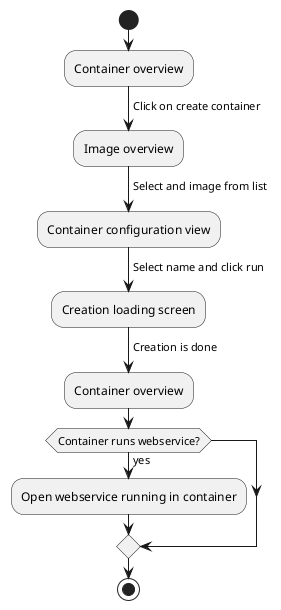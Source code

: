 @startuml

start

:Container overview;
-> Click on create container;
:Image overview;
-> Select and image from list;
:Container configuration view;
-> Select name and click run;
:Creation loading screen;
-> Creation is done;
:Container overview;
if (Container runs webservice?) then (yes)
    :Open webservice running in container;
endif
stop

@enduml